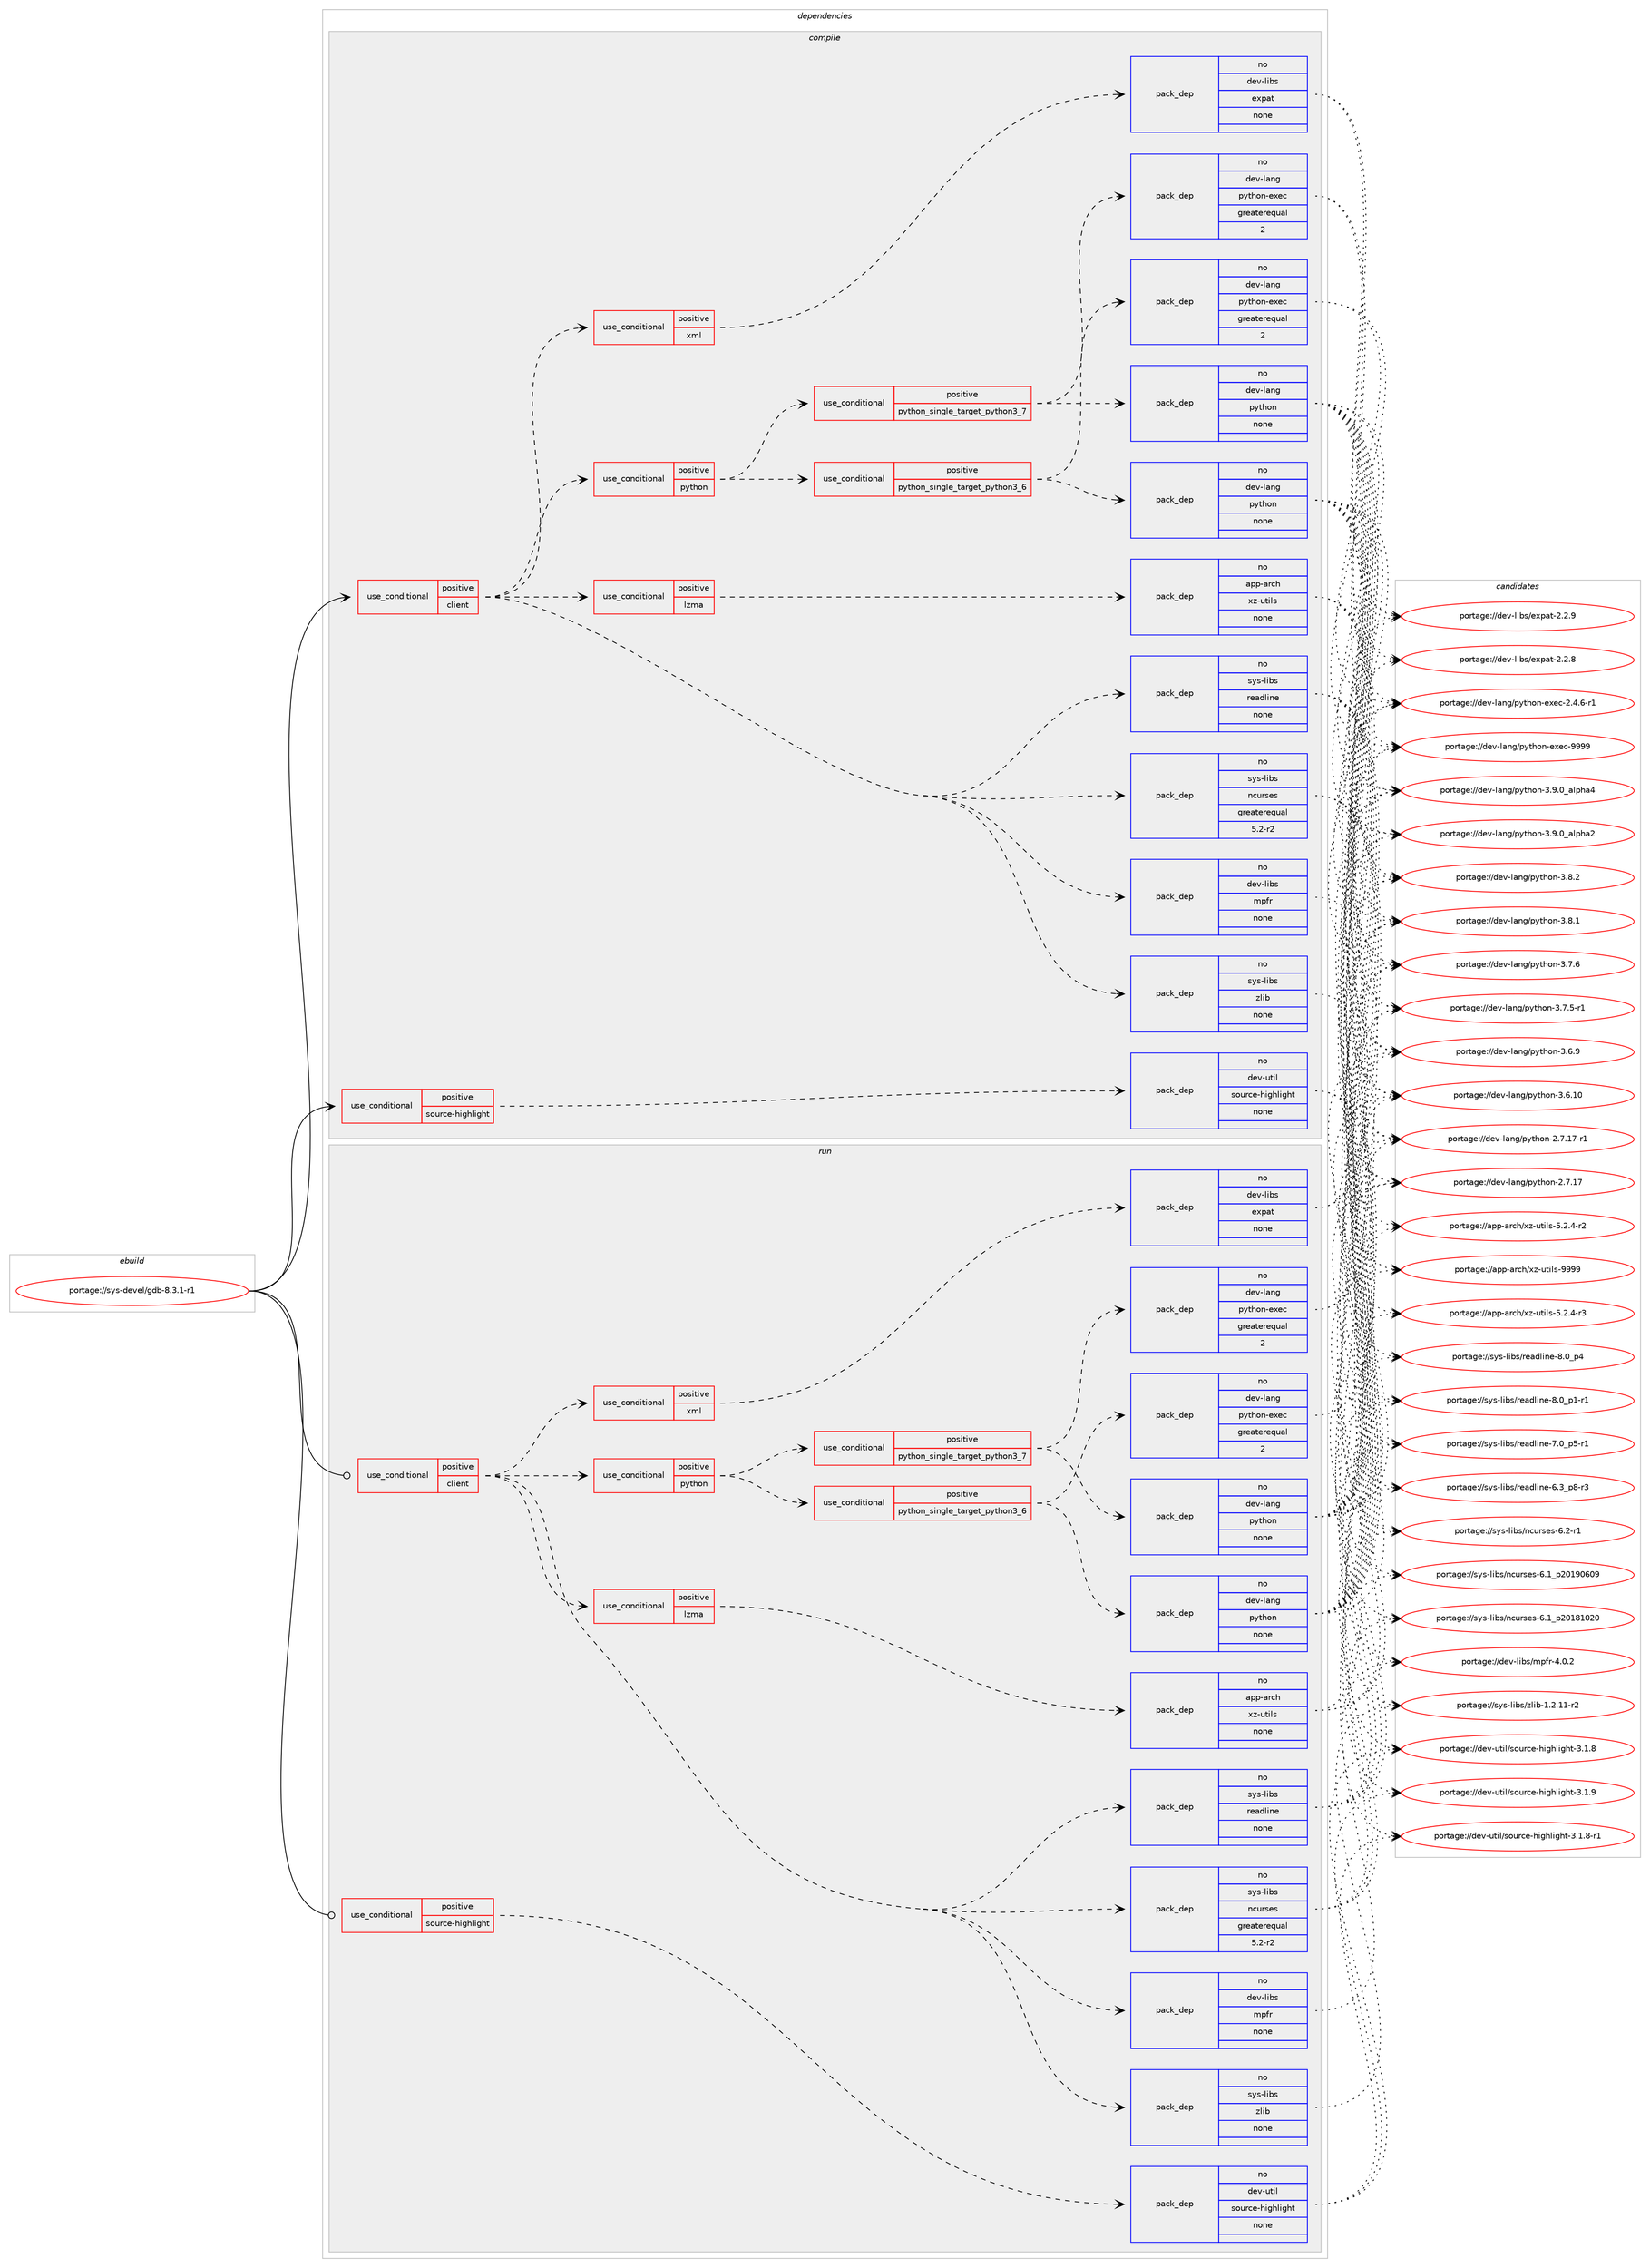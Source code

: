 digraph prolog {

# *************
# Graph options
# *************

newrank=true;
concentrate=true;
compound=true;
graph [rankdir=LR,fontname=Helvetica,fontsize=10,ranksep=1.5];#, ranksep=2.5, nodesep=0.2];
edge  [arrowhead=vee];
node  [fontname=Helvetica,fontsize=10];

# **********
# The ebuild
# **********

subgraph cluster_leftcol {
color=gray;
rank=same;
label=<<i>ebuild</i>>;
id [label="portage://sys-devel/gdb-8.3.1-r1", color=red, width=4, href="../sys-devel/gdb-8.3.1-r1.svg"];
}

# ****************
# The dependencies
# ****************

subgraph cluster_midcol {
color=gray;
label=<<i>dependencies</i>>;
subgraph cluster_compile {
fillcolor="#eeeeee";
style=filled;
label=<<i>compile</i>>;
subgraph cond6034 {
dependency31506 [label=<<TABLE BORDER="0" CELLBORDER="1" CELLSPACING="0" CELLPADDING="4"><TR><TD ROWSPAN="3" CELLPADDING="10">use_conditional</TD></TR><TR><TD>positive</TD></TR><TR><TD>client</TD></TR></TABLE>>, shape=none, color=red];
subgraph pack24671 {
dependency31507 [label=<<TABLE BORDER="0" CELLBORDER="1" CELLSPACING="0" CELLPADDING="4" WIDTH="220"><TR><TD ROWSPAN="6" CELLPADDING="30">pack_dep</TD></TR><TR><TD WIDTH="110">no</TD></TR><TR><TD>dev-libs</TD></TR><TR><TD>mpfr</TD></TR><TR><TD>none</TD></TR><TR><TD></TD></TR></TABLE>>, shape=none, color=blue];
}
dependency31506:e -> dependency31507:w [weight=20,style="dashed",arrowhead="vee"];
subgraph pack24672 {
dependency31508 [label=<<TABLE BORDER="0" CELLBORDER="1" CELLSPACING="0" CELLPADDING="4" WIDTH="220"><TR><TD ROWSPAN="6" CELLPADDING="30">pack_dep</TD></TR><TR><TD WIDTH="110">no</TD></TR><TR><TD>sys-libs</TD></TR><TR><TD>ncurses</TD></TR><TR><TD>greaterequal</TD></TR><TR><TD>5.2-r2</TD></TR></TABLE>>, shape=none, color=blue];
}
dependency31506:e -> dependency31508:w [weight=20,style="dashed",arrowhead="vee"];
subgraph pack24673 {
dependency31509 [label=<<TABLE BORDER="0" CELLBORDER="1" CELLSPACING="0" CELLPADDING="4" WIDTH="220"><TR><TD ROWSPAN="6" CELLPADDING="30">pack_dep</TD></TR><TR><TD WIDTH="110">no</TD></TR><TR><TD>sys-libs</TD></TR><TR><TD>readline</TD></TR><TR><TD>none</TD></TR><TR><TD></TD></TR></TABLE>>, shape=none, color=blue];
}
dependency31506:e -> dependency31509:w [weight=20,style="dashed",arrowhead="vee"];
subgraph cond6035 {
dependency31510 [label=<<TABLE BORDER="0" CELLBORDER="1" CELLSPACING="0" CELLPADDING="4"><TR><TD ROWSPAN="3" CELLPADDING="10">use_conditional</TD></TR><TR><TD>positive</TD></TR><TR><TD>lzma</TD></TR></TABLE>>, shape=none, color=red];
subgraph pack24674 {
dependency31511 [label=<<TABLE BORDER="0" CELLBORDER="1" CELLSPACING="0" CELLPADDING="4" WIDTH="220"><TR><TD ROWSPAN="6" CELLPADDING="30">pack_dep</TD></TR><TR><TD WIDTH="110">no</TD></TR><TR><TD>app-arch</TD></TR><TR><TD>xz-utils</TD></TR><TR><TD>none</TD></TR><TR><TD></TD></TR></TABLE>>, shape=none, color=blue];
}
dependency31510:e -> dependency31511:w [weight=20,style="dashed",arrowhead="vee"];
}
dependency31506:e -> dependency31510:w [weight=20,style="dashed",arrowhead="vee"];
subgraph cond6036 {
dependency31512 [label=<<TABLE BORDER="0" CELLBORDER="1" CELLSPACING="0" CELLPADDING="4"><TR><TD ROWSPAN="3" CELLPADDING="10">use_conditional</TD></TR><TR><TD>positive</TD></TR><TR><TD>python</TD></TR></TABLE>>, shape=none, color=red];
subgraph cond6037 {
dependency31513 [label=<<TABLE BORDER="0" CELLBORDER="1" CELLSPACING="0" CELLPADDING="4"><TR><TD ROWSPAN="3" CELLPADDING="10">use_conditional</TD></TR><TR><TD>positive</TD></TR><TR><TD>python_single_target_python3_6</TD></TR></TABLE>>, shape=none, color=red];
subgraph pack24675 {
dependency31514 [label=<<TABLE BORDER="0" CELLBORDER="1" CELLSPACING="0" CELLPADDING="4" WIDTH="220"><TR><TD ROWSPAN="6" CELLPADDING="30">pack_dep</TD></TR><TR><TD WIDTH="110">no</TD></TR><TR><TD>dev-lang</TD></TR><TR><TD>python</TD></TR><TR><TD>none</TD></TR><TR><TD></TD></TR></TABLE>>, shape=none, color=blue];
}
dependency31513:e -> dependency31514:w [weight=20,style="dashed",arrowhead="vee"];
subgraph pack24676 {
dependency31515 [label=<<TABLE BORDER="0" CELLBORDER="1" CELLSPACING="0" CELLPADDING="4" WIDTH="220"><TR><TD ROWSPAN="6" CELLPADDING="30">pack_dep</TD></TR><TR><TD WIDTH="110">no</TD></TR><TR><TD>dev-lang</TD></TR><TR><TD>python-exec</TD></TR><TR><TD>greaterequal</TD></TR><TR><TD>2</TD></TR></TABLE>>, shape=none, color=blue];
}
dependency31513:e -> dependency31515:w [weight=20,style="dashed",arrowhead="vee"];
}
dependency31512:e -> dependency31513:w [weight=20,style="dashed",arrowhead="vee"];
subgraph cond6038 {
dependency31516 [label=<<TABLE BORDER="0" CELLBORDER="1" CELLSPACING="0" CELLPADDING="4"><TR><TD ROWSPAN="3" CELLPADDING="10">use_conditional</TD></TR><TR><TD>positive</TD></TR><TR><TD>python_single_target_python3_7</TD></TR></TABLE>>, shape=none, color=red];
subgraph pack24677 {
dependency31517 [label=<<TABLE BORDER="0" CELLBORDER="1" CELLSPACING="0" CELLPADDING="4" WIDTH="220"><TR><TD ROWSPAN="6" CELLPADDING="30">pack_dep</TD></TR><TR><TD WIDTH="110">no</TD></TR><TR><TD>dev-lang</TD></TR><TR><TD>python</TD></TR><TR><TD>none</TD></TR><TR><TD></TD></TR></TABLE>>, shape=none, color=blue];
}
dependency31516:e -> dependency31517:w [weight=20,style="dashed",arrowhead="vee"];
subgraph pack24678 {
dependency31518 [label=<<TABLE BORDER="0" CELLBORDER="1" CELLSPACING="0" CELLPADDING="4" WIDTH="220"><TR><TD ROWSPAN="6" CELLPADDING="30">pack_dep</TD></TR><TR><TD WIDTH="110">no</TD></TR><TR><TD>dev-lang</TD></TR><TR><TD>python-exec</TD></TR><TR><TD>greaterequal</TD></TR><TR><TD>2</TD></TR></TABLE>>, shape=none, color=blue];
}
dependency31516:e -> dependency31518:w [weight=20,style="dashed",arrowhead="vee"];
}
dependency31512:e -> dependency31516:w [weight=20,style="dashed",arrowhead="vee"];
}
dependency31506:e -> dependency31512:w [weight=20,style="dashed",arrowhead="vee"];
subgraph cond6039 {
dependency31519 [label=<<TABLE BORDER="0" CELLBORDER="1" CELLSPACING="0" CELLPADDING="4"><TR><TD ROWSPAN="3" CELLPADDING="10">use_conditional</TD></TR><TR><TD>positive</TD></TR><TR><TD>xml</TD></TR></TABLE>>, shape=none, color=red];
subgraph pack24679 {
dependency31520 [label=<<TABLE BORDER="0" CELLBORDER="1" CELLSPACING="0" CELLPADDING="4" WIDTH="220"><TR><TD ROWSPAN="6" CELLPADDING="30">pack_dep</TD></TR><TR><TD WIDTH="110">no</TD></TR><TR><TD>dev-libs</TD></TR><TR><TD>expat</TD></TR><TR><TD>none</TD></TR><TR><TD></TD></TR></TABLE>>, shape=none, color=blue];
}
dependency31519:e -> dependency31520:w [weight=20,style="dashed",arrowhead="vee"];
}
dependency31506:e -> dependency31519:w [weight=20,style="dashed",arrowhead="vee"];
subgraph pack24680 {
dependency31521 [label=<<TABLE BORDER="0" CELLBORDER="1" CELLSPACING="0" CELLPADDING="4" WIDTH="220"><TR><TD ROWSPAN="6" CELLPADDING="30">pack_dep</TD></TR><TR><TD WIDTH="110">no</TD></TR><TR><TD>sys-libs</TD></TR><TR><TD>zlib</TD></TR><TR><TD>none</TD></TR><TR><TD></TD></TR></TABLE>>, shape=none, color=blue];
}
dependency31506:e -> dependency31521:w [weight=20,style="dashed",arrowhead="vee"];
}
id:e -> dependency31506:w [weight=20,style="solid",arrowhead="vee"];
subgraph cond6040 {
dependency31522 [label=<<TABLE BORDER="0" CELLBORDER="1" CELLSPACING="0" CELLPADDING="4"><TR><TD ROWSPAN="3" CELLPADDING="10">use_conditional</TD></TR><TR><TD>positive</TD></TR><TR><TD>source-highlight</TD></TR></TABLE>>, shape=none, color=red];
subgraph pack24681 {
dependency31523 [label=<<TABLE BORDER="0" CELLBORDER="1" CELLSPACING="0" CELLPADDING="4" WIDTH="220"><TR><TD ROWSPAN="6" CELLPADDING="30">pack_dep</TD></TR><TR><TD WIDTH="110">no</TD></TR><TR><TD>dev-util</TD></TR><TR><TD>source-highlight</TD></TR><TR><TD>none</TD></TR><TR><TD></TD></TR></TABLE>>, shape=none, color=blue];
}
dependency31522:e -> dependency31523:w [weight=20,style="dashed",arrowhead="vee"];
}
id:e -> dependency31522:w [weight=20,style="solid",arrowhead="vee"];
}
subgraph cluster_compileandrun {
fillcolor="#eeeeee";
style=filled;
label=<<i>compile and run</i>>;
}
subgraph cluster_run {
fillcolor="#eeeeee";
style=filled;
label=<<i>run</i>>;
subgraph cond6041 {
dependency31524 [label=<<TABLE BORDER="0" CELLBORDER="1" CELLSPACING="0" CELLPADDING="4"><TR><TD ROWSPAN="3" CELLPADDING="10">use_conditional</TD></TR><TR><TD>positive</TD></TR><TR><TD>client</TD></TR></TABLE>>, shape=none, color=red];
subgraph pack24682 {
dependency31525 [label=<<TABLE BORDER="0" CELLBORDER="1" CELLSPACING="0" CELLPADDING="4" WIDTH="220"><TR><TD ROWSPAN="6" CELLPADDING="30">pack_dep</TD></TR><TR><TD WIDTH="110">no</TD></TR><TR><TD>dev-libs</TD></TR><TR><TD>mpfr</TD></TR><TR><TD>none</TD></TR><TR><TD></TD></TR></TABLE>>, shape=none, color=blue];
}
dependency31524:e -> dependency31525:w [weight=20,style="dashed",arrowhead="vee"];
subgraph pack24683 {
dependency31526 [label=<<TABLE BORDER="0" CELLBORDER="1" CELLSPACING="0" CELLPADDING="4" WIDTH="220"><TR><TD ROWSPAN="6" CELLPADDING="30">pack_dep</TD></TR><TR><TD WIDTH="110">no</TD></TR><TR><TD>sys-libs</TD></TR><TR><TD>ncurses</TD></TR><TR><TD>greaterequal</TD></TR><TR><TD>5.2-r2</TD></TR></TABLE>>, shape=none, color=blue];
}
dependency31524:e -> dependency31526:w [weight=20,style="dashed",arrowhead="vee"];
subgraph pack24684 {
dependency31527 [label=<<TABLE BORDER="0" CELLBORDER="1" CELLSPACING="0" CELLPADDING="4" WIDTH="220"><TR><TD ROWSPAN="6" CELLPADDING="30">pack_dep</TD></TR><TR><TD WIDTH="110">no</TD></TR><TR><TD>sys-libs</TD></TR><TR><TD>readline</TD></TR><TR><TD>none</TD></TR><TR><TD></TD></TR></TABLE>>, shape=none, color=blue];
}
dependency31524:e -> dependency31527:w [weight=20,style="dashed",arrowhead="vee"];
subgraph cond6042 {
dependency31528 [label=<<TABLE BORDER="0" CELLBORDER="1" CELLSPACING="0" CELLPADDING="4"><TR><TD ROWSPAN="3" CELLPADDING="10">use_conditional</TD></TR><TR><TD>positive</TD></TR><TR><TD>lzma</TD></TR></TABLE>>, shape=none, color=red];
subgraph pack24685 {
dependency31529 [label=<<TABLE BORDER="0" CELLBORDER="1" CELLSPACING="0" CELLPADDING="4" WIDTH="220"><TR><TD ROWSPAN="6" CELLPADDING="30">pack_dep</TD></TR><TR><TD WIDTH="110">no</TD></TR><TR><TD>app-arch</TD></TR><TR><TD>xz-utils</TD></TR><TR><TD>none</TD></TR><TR><TD></TD></TR></TABLE>>, shape=none, color=blue];
}
dependency31528:e -> dependency31529:w [weight=20,style="dashed",arrowhead="vee"];
}
dependency31524:e -> dependency31528:w [weight=20,style="dashed",arrowhead="vee"];
subgraph cond6043 {
dependency31530 [label=<<TABLE BORDER="0" CELLBORDER="1" CELLSPACING="0" CELLPADDING="4"><TR><TD ROWSPAN="3" CELLPADDING="10">use_conditional</TD></TR><TR><TD>positive</TD></TR><TR><TD>python</TD></TR></TABLE>>, shape=none, color=red];
subgraph cond6044 {
dependency31531 [label=<<TABLE BORDER="0" CELLBORDER="1" CELLSPACING="0" CELLPADDING="4"><TR><TD ROWSPAN="3" CELLPADDING="10">use_conditional</TD></TR><TR><TD>positive</TD></TR><TR><TD>python_single_target_python3_6</TD></TR></TABLE>>, shape=none, color=red];
subgraph pack24686 {
dependency31532 [label=<<TABLE BORDER="0" CELLBORDER="1" CELLSPACING="0" CELLPADDING="4" WIDTH="220"><TR><TD ROWSPAN="6" CELLPADDING="30">pack_dep</TD></TR><TR><TD WIDTH="110">no</TD></TR><TR><TD>dev-lang</TD></TR><TR><TD>python</TD></TR><TR><TD>none</TD></TR><TR><TD></TD></TR></TABLE>>, shape=none, color=blue];
}
dependency31531:e -> dependency31532:w [weight=20,style="dashed",arrowhead="vee"];
subgraph pack24687 {
dependency31533 [label=<<TABLE BORDER="0" CELLBORDER="1" CELLSPACING="0" CELLPADDING="4" WIDTH="220"><TR><TD ROWSPAN="6" CELLPADDING="30">pack_dep</TD></TR><TR><TD WIDTH="110">no</TD></TR><TR><TD>dev-lang</TD></TR><TR><TD>python-exec</TD></TR><TR><TD>greaterequal</TD></TR><TR><TD>2</TD></TR></TABLE>>, shape=none, color=blue];
}
dependency31531:e -> dependency31533:w [weight=20,style="dashed",arrowhead="vee"];
}
dependency31530:e -> dependency31531:w [weight=20,style="dashed",arrowhead="vee"];
subgraph cond6045 {
dependency31534 [label=<<TABLE BORDER="0" CELLBORDER="1" CELLSPACING="0" CELLPADDING="4"><TR><TD ROWSPAN="3" CELLPADDING="10">use_conditional</TD></TR><TR><TD>positive</TD></TR><TR><TD>python_single_target_python3_7</TD></TR></TABLE>>, shape=none, color=red];
subgraph pack24688 {
dependency31535 [label=<<TABLE BORDER="0" CELLBORDER="1" CELLSPACING="0" CELLPADDING="4" WIDTH="220"><TR><TD ROWSPAN="6" CELLPADDING="30">pack_dep</TD></TR><TR><TD WIDTH="110">no</TD></TR><TR><TD>dev-lang</TD></TR><TR><TD>python</TD></TR><TR><TD>none</TD></TR><TR><TD></TD></TR></TABLE>>, shape=none, color=blue];
}
dependency31534:e -> dependency31535:w [weight=20,style="dashed",arrowhead="vee"];
subgraph pack24689 {
dependency31536 [label=<<TABLE BORDER="0" CELLBORDER="1" CELLSPACING="0" CELLPADDING="4" WIDTH="220"><TR><TD ROWSPAN="6" CELLPADDING="30">pack_dep</TD></TR><TR><TD WIDTH="110">no</TD></TR><TR><TD>dev-lang</TD></TR><TR><TD>python-exec</TD></TR><TR><TD>greaterequal</TD></TR><TR><TD>2</TD></TR></TABLE>>, shape=none, color=blue];
}
dependency31534:e -> dependency31536:w [weight=20,style="dashed",arrowhead="vee"];
}
dependency31530:e -> dependency31534:w [weight=20,style="dashed",arrowhead="vee"];
}
dependency31524:e -> dependency31530:w [weight=20,style="dashed",arrowhead="vee"];
subgraph cond6046 {
dependency31537 [label=<<TABLE BORDER="0" CELLBORDER="1" CELLSPACING="0" CELLPADDING="4"><TR><TD ROWSPAN="3" CELLPADDING="10">use_conditional</TD></TR><TR><TD>positive</TD></TR><TR><TD>xml</TD></TR></TABLE>>, shape=none, color=red];
subgraph pack24690 {
dependency31538 [label=<<TABLE BORDER="0" CELLBORDER="1" CELLSPACING="0" CELLPADDING="4" WIDTH="220"><TR><TD ROWSPAN="6" CELLPADDING="30">pack_dep</TD></TR><TR><TD WIDTH="110">no</TD></TR><TR><TD>dev-libs</TD></TR><TR><TD>expat</TD></TR><TR><TD>none</TD></TR><TR><TD></TD></TR></TABLE>>, shape=none, color=blue];
}
dependency31537:e -> dependency31538:w [weight=20,style="dashed",arrowhead="vee"];
}
dependency31524:e -> dependency31537:w [weight=20,style="dashed",arrowhead="vee"];
subgraph pack24691 {
dependency31539 [label=<<TABLE BORDER="0" CELLBORDER="1" CELLSPACING="0" CELLPADDING="4" WIDTH="220"><TR><TD ROWSPAN="6" CELLPADDING="30">pack_dep</TD></TR><TR><TD WIDTH="110">no</TD></TR><TR><TD>sys-libs</TD></TR><TR><TD>zlib</TD></TR><TR><TD>none</TD></TR><TR><TD></TD></TR></TABLE>>, shape=none, color=blue];
}
dependency31524:e -> dependency31539:w [weight=20,style="dashed",arrowhead="vee"];
}
id:e -> dependency31524:w [weight=20,style="solid",arrowhead="odot"];
subgraph cond6047 {
dependency31540 [label=<<TABLE BORDER="0" CELLBORDER="1" CELLSPACING="0" CELLPADDING="4"><TR><TD ROWSPAN="3" CELLPADDING="10">use_conditional</TD></TR><TR><TD>positive</TD></TR><TR><TD>source-highlight</TD></TR></TABLE>>, shape=none, color=red];
subgraph pack24692 {
dependency31541 [label=<<TABLE BORDER="0" CELLBORDER="1" CELLSPACING="0" CELLPADDING="4" WIDTH="220"><TR><TD ROWSPAN="6" CELLPADDING="30">pack_dep</TD></TR><TR><TD WIDTH="110">no</TD></TR><TR><TD>dev-util</TD></TR><TR><TD>source-highlight</TD></TR><TR><TD>none</TD></TR><TR><TD></TD></TR></TABLE>>, shape=none, color=blue];
}
dependency31540:e -> dependency31541:w [weight=20,style="dashed",arrowhead="vee"];
}
id:e -> dependency31540:w [weight=20,style="solid",arrowhead="odot"];
}
}

# **************
# The candidates
# **************

subgraph cluster_choices {
rank=same;
color=gray;
label=<<i>candidates</i>>;

subgraph choice24671 {
color=black;
nodesep=1;
choice100101118451081059811547109112102114455246484650 [label="portage://dev-libs/mpfr-4.0.2", color=red, width=4,href="../dev-libs/mpfr-4.0.2.svg"];
dependency31507:e -> choice100101118451081059811547109112102114455246484650:w [style=dotted,weight="100"];
}
subgraph choice24672 {
color=black;
nodesep=1;
choice11512111545108105981154711099117114115101115455446504511449 [label="portage://sys-libs/ncurses-6.2-r1", color=red, width=4,href="../sys-libs/ncurses-6.2-r1.svg"];
choice1151211154510810598115471109911711411510111545544649951125048495748544857 [label="portage://sys-libs/ncurses-6.1_p20190609", color=red, width=4,href="../sys-libs/ncurses-6.1_p20190609.svg"];
choice1151211154510810598115471109911711411510111545544649951125048495649485048 [label="portage://sys-libs/ncurses-6.1_p20181020", color=red, width=4,href="../sys-libs/ncurses-6.1_p20181020.svg"];
dependency31508:e -> choice11512111545108105981154711099117114115101115455446504511449:w [style=dotted,weight="100"];
dependency31508:e -> choice1151211154510810598115471109911711411510111545544649951125048495748544857:w [style=dotted,weight="100"];
dependency31508:e -> choice1151211154510810598115471109911711411510111545544649951125048495649485048:w [style=dotted,weight="100"];
}
subgraph choice24673 {
color=black;
nodesep=1;
choice11512111545108105981154711410197100108105110101455646489511252 [label="portage://sys-libs/readline-8.0_p4", color=red, width=4,href="../sys-libs/readline-8.0_p4.svg"];
choice115121115451081059811547114101971001081051101014556464895112494511449 [label="portage://sys-libs/readline-8.0_p1-r1", color=red, width=4,href="../sys-libs/readline-8.0_p1-r1.svg"];
choice115121115451081059811547114101971001081051101014555464895112534511449 [label="portage://sys-libs/readline-7.0_p5-r1", color=red, width=4,href="../sys-libs/readline-7.0_p5-r1.svg"];
choice115121115451081059811547114101971001081051101014554465195112564511451 [label="portage://sys-libs/readline-6.3_p8-r3", color=red, width=4,href="../sys-libs/readline-6.3_p8-r3.svg"];
dependency31509:e -> choice11512111545108105981154711410197100108105110101455646489511252:w [style=dotted,weight="100"];
dependency31509:e -> choice115121115451081059811547114101971001081051101014556464895112494511449:w [style=dotted,weight="100"];
dependency31509:e -> choice115121115451081059811547114101971001081051101014555464895112534511449:w [style=dotted,weight="100"];
dependency31509:e -> choice115121115451081059811547114101971001081051101014554465195112564511451:w [style=dotted,weight="100"];
}
subgraph choice24674 {
color=black;
nodesep=1;
choice9711211245971149910447120122451171161051081154557575757 [label="portage://app-arch/xz-utils-9999", color=red, width=4,href="../app-arch/xz-utils-9999.svg"];
choice9711211245971149910447120122451171161051081154553465046524511451 [label="portage://app-arch/xz-utils-5.2.4-r3", color=red, width=4,href="../app-arch/xz-utils-5.2.4-r3.svg"];
choice9711211245971149910447120122451171161051081154553465046524511450 [label="portage://app-arch/xz-utils-5.2.4-r2", color=red, width=4,href="../app-arch/xz-utils-5.2.4-r2.svg"];
dependency31511:e -> choice9711211245971149910447120122451171161051081154557575757:w [style=dotted,weight="100"];
dependency31511:e -> choice9711211245971149910447120122451171161051081154553465046524511451:w [style=dotted,weight="100"];
dependency31511:e -> choice9711211245971149910447120122451171161051081154553465046524511450:w [style=dotted,weight="100"];
}
subgraph choice24675 {
color=black;
nodesep=1;
choice10010111845108971101034711212111610411111045514657464895971081121049752 [label="portage://dev-lang/python-3.9.0_alpha4", color=red, width=4,href="../dev-lang/python-3.9.0_alpha4.svg"];
choice10010111845108971101034711212111610411111045514657464895971081121049750 [label="portage://dev-lang/python-3.9.0_alpha2", color=red, width=4,href="../dev-lang/python-3.9.0_alpha2.svg"];
choice100101118451089711010347112121116104111110455146564650 [label="portage://dev-lang/python-3.8.2", color=red, width=4,href="../dev-lang/python-3.8.2.svg"];
choice100101118451089711010347112121116104111110455146564649 [label="portage://dev-lang/python-3.8.1", color=red, width=4,href="../dev-lang/python-3.8.1.svg"];
choice100101118451089711010347112121116104111110455146554654 [label="portage://dev-lang/python-3.7.6", color=red, width=4,href="../dev-lang/python-3.7.6.svg"];
choice1001011184510897110103471121211161041111104551465546534511449 [label="portage://dev-lang/python-3.7.5-r1", color=red, width=4,href="../dev-lang/python-3.7.5-r1.svg"];
choice100101118451089711010347112121116104111110455146544657 [label="portage://dev-lang/python-3.6.9", color=red, width=4,href="../dev-lang/python-3.6.9.svg"];
choice10010111845108971101034711212111610411111045514654464948 [label="portage://dev-lang/python-3.6.10", color=red, width=4,href="../dev-lang/python-3.6.10.svg"];
choice100101118451089711010347112121116104111110455046554649554511449 [label="portage://dev-lang/python-2.7.17-r1", color=red, width=4,href="../dev-lang/python-2.7.17-r1.svg"];
choice10010111845108971101034711212111610411111045504655464955 [label="portage://dev-lang/python-2.7.17", color=red, width=4,href="../dev-lang/python-2.7.17.svg"];
dependency31514:e -> choice10010111845108971101034711212111610411111045514657464895971081121049752:w [style=dotted,weight="100"];
dependency31514:e -> choice10010111845108971101034711212111610411111045514657464895971081121049750:w [style=dotted,weight="100"];
dependency31514:e -> choice100101118451089711010347112121116104111110455146564650:w [style=dotted,weight="100"];
dependency31514:e -> choice100101118451089711010347112121116104111110455146564649:w [style=dotted,weight="100"];
dependency31514:e -> choice100101118451089711010347112121116104111110455146554654:w [style=dotted,weight="100"];
dependency31514:e -> choice1001011184510897110103471121211161041111104551465546534511449:w [style=dotted,weight="100"];
dependency31514:e -> choice100101118451089711010347112121116104111110455146544657:w [style=dotted,weight="100"];
dependency31514:e -> choice10010111845108971101034711212111610411111045514654464948:w [style=dotted,weight="100"];
dependency31514:e -> choice100101118451089711010347112121116104111110455046554649554511449:w [style=dotted,weight="100"];
dependency31514:e -> choice10010111845108971101034711212111610411111045504655464955:w [style=dotted,weight="100"];
}
subgraph choice24676 {
color=black;
nodesep=1;
choice10010111845108971101034711212111610411111045101120101994557575757 [label="portage://dev-lang/python-exec-9999", color=red, width=4,href="../dev-lang/python-exec-9999.svg"];
choice10010111845108971101034711212111610411111045101120101994550465246544511449 [label="portage://dev-lang/python-exec-2.4.6-r1", color=red, width=4,href="../dev-lang/python-exec-2.4.6-r1.svg"];
dependency31515:e -> choice10010111845108971101034711212111610411111045101120101994557575757:w [style=dotted,weight="100"];
dependency31515:e -> choice10010111845108971101034711212111610411111045101120101994550465246544511449:w [style=dotted,weight="100"];
}
subgraph choice24677 {
color=black;
nodesep=1;
choice10010111845108971101034711212111610411111045514657464895971081121049752 [label="portage://dev-lang/python-3.9.0_alpha4", color=red, width=4,href="../dev-lang/python-3.9.0_alpha4.svg"];
choice10010111845108971101034711212111610411111045514657464895971081121049750 [label="portage://dev-lang/python-3.9.0_alpha2", color=red, width=4,href="../dev-lang/python-3.9.0_alpha2.svg"];
choice100101118451089711010347112121116104111110455146564650 [label="portage://dev-lang/python-3.8.2", color=red, width=4,href="../dev-lang/python-3.8.2.svg"];
choice100101118451089711010347112121116104111110455146564649 [label="portage://dev-lang/python-3.8.1", color=red, width=4,href="../dev-lang/python-3.8.1.svg"];
choice100101118451089711010347112121116104111110455146554654 [label="portage://dev-lang/python-3.7.6", color=red, width=4,href="../dev-lang/python-3.7.6.svg"];
choice1001011184510897110103471121211161041111104551465546534511449 [label="portage://dev-lang/python-3.7.5-r1", color=red, width=4,href="../dev-lang/python-3.7.5-r1.svg"];
choice100101118451089711010347112121116104111110455146544657 [label="portage://dev-lang/python-3.6.9", color=red, width=4,href="../dev-lang/python-3.6.9.svg"];
choice10010111845108971101034711212111610411111045514654464948 [label="portage://dev-lang/python-3.6.10", color=red, width=4,href="../dev-lang/python-3.6.10.svg"];
choice100101118451089711010347112121116104111110455046554649554511449 [label="portage://dev-lang/python-2.7.17-r1", color=red, width=4,href="../dev-lang/python-2.7.17-r1.svg"];
choice10010111845108971101034711212111610411111045504655464955 [label="portage://dev-lang/python-2.7.17", color=red, width=4,href="../dev-lang/python-2.7.17.svg"];
dependency31517:e -> choice10010111845108971101034711212111610411111045514657464895971081121049752:w [style=dotted,weight="100"];
dependency31517:e -> choice10010111845108971101034711212111610411111045514657464895971081121049750:w [style=dotted,weight="100"];
dependency31517:e -> choice100101118451089711010347112121116104111110455146564650:w [style=dotted,weight="100"];
dependency31517:e -> choice100101118451089711010347112121116104111110455146564649:w [style=dotted,weight="100"];
dependency31517:e -> choice100101118451089711010347112121116104111110455146554654:w [style=dotted,weight="100"];
dependency31517:e -> choice1001011184510897110103471121211161041111104551465546534511449:w [style=dotted,weight="100"];
dependency31517:e -> choice100101118451089711010347112121116104111110455146544657:w [style=dotted,weight="100"];
dependency31517:e -> choice10010111845108971101034711212111610411111045514654464948:w [style=dotted,weight="100"];
dependency31517:e -> choice100101118451089711010347112121116104111110455046554649554511449:w [style=dotted,weight="100"];
dependency31517:e -> choice10010111845108971101034711212111610411111045504655464955:w [style=dotted,weight="100"];
}
subgraph choice24678 {
color=black;
nodesep=1;
choice10010111845108971101034711212111610411111045101120101994557575757 [label="portage://dev-lang/python-exec-9999", color=red, width=4,href="../dev-lang/python-exec-9999.svg"];
choice10010111845108971101034711212111610411111045101120101994550465246544511449 [label="portage://dev-lang/python-exec-2.4.6-r1", color=red, width=4,href="../dev-lang/python-exec-2.4.6-r1.svg"];
dependency31518:e -> choice10010111845108971101034711212111610411111045101120101994557575757:w [style=dotted,weight="100"];
dependency31518:e -> choice10010111845108971101034711212111610411111045101120101994550465246544511449:w [style=dotted,weight="100"];
}
subgraph choice24679 {
color=black;
nodesep=1;
choice10010111845108105981154710112011297116455046504657 [label="portage://dev-libs/expat-2.2.9", color=red, width=4,href="../dev-libs/expat-2.2.9.svg"];
choice10010111845108105981154710112011297116455046504656 [label="portage://dev-libs/expat-2.2.8", color=red, width=4,href="../dev-libs/expat-2.2.8.svg"];
dependency31520:e -> choice10010111845108105981154710112011297116455046504657:w [style=dotted,weight="100"];
dependency31520:e -> choice10010111845108105981154710112011297116455046504656:w [style=dotted,weight="100"];
}
subgraph choice24680 {
color=black;
nodesep=1;
choice11512111545108105981154712210810598454946504649494511450 [label="portage://sys-libs/zlib-1.2.11-r2", color=red, width=4,href="../sys-libs/zlib-1.2.11-r2.svg"];
dependency31521:e -> choice11512111545108105981154712210810598454946504649494511450:w [style=dotted,weight="100"];
}
subgraph choice24681 {
color=black;
nodesep=1;
choice10010111845117116105108471151111171149910145104105103104108105103104116455146494657 [label="portage://dev-util/source-highlight-3.1.9", color=red, width=4,href="../dev-util/source-highlight-3.1.9.svg"];
choice100101118451171161051084711511111711499101451041051031041081051031041164551464946564511449 [label="portage://dev-util/source-highlight-3.1.8-r1", color=red, width=4,href="../dev-util/source-highlight-3.1.8-r1.svg"];
choice10010111845117116105108471151111171149910145104105103104108105103104116455146494656 [label="portage://dev-util/source-highlight-3.1.8", color=red, width=4,href="../dev-util/source-highlight-3.1.8.svg"];
dependency31523:e -> choice10010111845117116105108471151111171149910145104105103104108105103104116455146494657:w [style=dotted,weight="100"];
dependency31523:e -> choice100101118451171161051084711511111711499101451041051031041081051031041164551464946564511449:w [style=dotted,weight="100"];
dependency31523:e -> choice10010111845117116105108471151111171149910145104105103104108105103104116455146494656:w [style=dotted,weight="100"];
}
subgraph choice24682 {
color=black;
nodesep=1;
choice100101118451081059811547109112102114455246484650 [label="portage://dev-libs/mpfr-4.0.2", color=red, width=4,href="../dev-libs/mpfr-4.0.2.svg"];
dependency31525:e -> choice100101118451081059811547109112102114455246484650:w [style=dotted,weight="100"];
}
subgraph choice24683 {
color=black;
nodesep=1;
choice11512111545108105981154711099117114115101115455446504511449 [label="portage://sys-libs/ncurses-6.2-r1", color=red, width=4,href="../sys-libs/ncurses-6.2-r1.svg"];
choice1151211154510810598115471109911711411510111545544649951125048495748544857 [label="portage://sys-libs/ncurses-6.1_p20190609", color=red, width=4,href="../sys-libs/ncurses-6.1_p20190609.svg"];
choice1151211154510810598115471109911711411510111545544649951125048495649485048 [label="portage://sys-libs/ncurses-6.1_p20181020", color=red, width=4,href="../sys-libs/ncurses-6.1_p20181020.svg"];
dependency31526:e -> choice11512111545108105981154711099117114115101115455446504511449:w [style=dotted,weight="100"];
dependency31526:e -> choice1151211154510810598115471109911711411510111545544649951125048495748544857:w [style=dotted,weight="100"];
dependency31526:e -> choice1151211154510810598115471109911711411510111545544649951125048495649485048:w [style=dotted,weight="100"];
}
subgraph choice24684 {
color=black;
nodesep=1;
choice11512111545108105981154711410197100108105110101455646489511252 [label="portage://sys-libs/readline-8.0_p4", color=red, width=4,href="../sys-libs/readline-8.0_p4.svg"];
choice115121115451081059811547114101971001081051101014556464895112494511449 [label="portage://sys-libs/readline-8.0_p1-r1", color=red, width=4,href="../sys-libs/readline-8.0_p1-r1.svg"];
choice115121115451081059811547114101971001081051101014555464895112534511449 [label="portage://sys-libs/readline-7.0_p5-r1", color=red, width=4,href="../sys-libs/readline-7.0_p5-r1.svg"];
choice115121115451081059811547114101971001081051101014554465195112564511451 [label="portage://sys-libs/readline-6.3_p8-r3", color=red, width=4,href="../sys-libs/readline-6.3_p8-r3.svg"];
dependency31527:e -> choice11512111545108105981154711410197100108105110101455646489511252:w [style=dotted,weight="100"];
dependency31527:e -> choice115121115451081059811547114101971001081051101014556464895112494511449:w [style=dotted,weight="100"];
dependency31527:e -> choice115121115451081059811547114101971001081051101014555464895112534511449:w [style=dotted,weight="100"];
dependency31527:e -> choice115121115451081059811547114101971001081051101014554465195112564511451:w [style=dotted,weight="100"];
}
subgraph choice24685 {
color=black;
nodesep=1;
choice9711211245971149910447120122451171161051081154557575757 [label="portage://app-arch/xz-utils-9999", color=red, width=4,href="../app-arch/xz-utils-9999.svg"];
choice9711211245971149910447120122451171161051081154553465046524511451 [label="portage://app-arch/xz-utils-5.2.4-r3", color=red, width=4,href="../app-arch/xz-utils-5.2.4-r3.svg"];
choice9711211245971149910447120122451171161051081154553465046524511450 [label="portage://app-arch/xz-utils-5.2.4-r2", color=red, width=4,href="../app-arch/xz-utils-5.2.4-r2.svg"];
dependency31529:e -> choice9711211245971149910447120122451171161051081154557575757:w [style=dotted,weight="100"];
dependency31529:e -> choice9711211245971149910447120122451171161051081154553465046524511451:w [style=dotted,weight="100"];
dependency31529:e -> choice9711211245971149910447120122451171161051081154553465046524511450:w [style=dotted,weight="100"];
}
subgraph choice24686 {
color=black;
nodesep=1;
choice10010111845108971101034711212111610411111045514657464895971081121049752 [label="portage://dev-lang/python-3.9.0_alpha4", color=red, width=4,href="../dev-lang/python-3.9.0_alpha4.svg"];
choice10010111845108971101034711212111610411111045514657464895971081121049750 [label="portage://dev-lang/python-3.9.0_alpha2", color=red, width=4,href="../dev-lang/python-3.9.0_alpha2.svg"];
choice100101118451089711010347112121116104111110455146564650 [label="portage://dev-lang/python-3.8.2", color=red, width=4,href="../dev-lang/python-3.8.2.svg"];
choice100101118451089711010347112121116104111110455146564649 [label="portage://dev-lang/python-3.8.1", color=red, width=4,href="../dev-lang/python-3.8.1.svg"];
choice100101118451089711010347112121116104111110455146554654 [label="portage://dev-lang/python-3.7.6", color=red, width=4,href="../dev-lang/python-3.7.6.svg"];
choice1001011184510897110103471121211161041111104551465546534511449 [label="portage://dev-lang/python-3.7.5-r1", color=red, width=4,href="../dev-lang/python-3.7.5-r1.svg"];
choice100101118451089711010347112121116104111110455146544657 [label="portage://dev-lang/python-3.6.9", color=red, width=4,href="../dev-lang/python-3.6.9.svg"];
choice10010111845108971101034711212111610411111045514654464948 [label="portage://dev-lang/python-3.6.10", color=red, width=4,href="../dev-lang/python-3.6.10.svg"];
choice100101118451089711010347112121116104111110455046554649554511449 [label="portage://dev-lang/python-2.7.17-r1", color=red, width=4,href="../dev-lang/python-2.7.17-r1.svg"];
choice10010111845108971101034711212111610411111045504655464955 [label="portage://dev-lang/python-2.7.17", color=red, width=4,href="../dev-lang/python-2.7.17.svg"];
dependency31532:e -> choice10010111845108971101034711212111610411111045514657464895971081121049752:w [style=dotted,weight="100"];
dependency31532:e -> choice10010111845108971101034711212111610411111045514657464895971081121049750:w [style=dotted,weight="100"];
dependency31532:e -> choice100101118451089711010347112121116104111110455146564650:w [style=dotted,weight="100"];
dependency31532:e -> choice100101118451089711010347112121116104111110455146564649:w [style=dotted,weight="100"];
dependency31532:e -> choice100101118451089711010347112121116104111110455146554654:w [style=dotted,weight="100"];
dependency31532:e -> choice1001011184510897110103471121211161041111104551465546534511449:w [style=dotted,weight="100"];
dependency31532:e -> choice100101118451089711010347112121116104111110455146544657:w [style=dotted,weight="100"];
dependency31532:e -> choice10010111845108971101034711212111610411111045514654464948:w [style=dotted,weight="100"];
dependency31532:e -> choice100101118451089711010347112121116104111110455046554649554511449:w [style=dotted,weight="100"];
dependency31532:e -> choice10010111845108971101034711212111610411111045504655464955:w [style=dotted,weight="100"];
}
subgraph choice24687 {
color=black;
nodesep=1;
choice10010111845108971101034711212111610411111045101120101994557575757 [label="portage://dev-lang/python-exec-9999", color=red, width=4,href="../dev-lang/python-exec-9999.svg"];
choice10010111845108971101034711212111610411111045101120101994550465246544511449 [label="portage://dev-lang/python-exec-2.4.6-r1", color=red, width=4,href="../dev-lang/python-exec-2.4.6-r1.svg"];
dependency31533:e -> choice10010111845108971101034711212111610411111045101120101994557575757:w [style=dotted,weight="100"];
dependency31533:e -> choice10010111845108971101034711212111610411111045101120101994550465246544511449:w [style=dotted,weight="100"];
}
subgraph choice24688 {
color=black;
nodesep=1;
choice10010111845108971101034711212111610411111045514657464895971081121049752 [label="portage://dev-lang/python-3.9.0_alpha4", color=red, width=4,href="../dev-lang/python-3.9.0_alpha4.svg"];
choice10010111845108971101034711212111610411111045514657464895971081121049750 [label="portage://dev-lang/python-3.9.0_alpha2", color=red, width=4,href="../dev-lang/python-3.9.0_alpha2.svg"];
choice100101118451089711010347112121116104111110455146564650 [label="portage://dev-lang/python-3.8.2", color=red, width=4,href="../dev-lang/python-3.8.2.svg"];
choice100101118451089711010347112121116104111110455146564649 [label="portage://dev-lang/python-3.8.1", color=red, width=4,href="../dev-lang/python-3.8.1.svg"];
choice100101118451089711010347112121116104111110455146554654 [label="portage://dev-lang/python-3.7.6", color=red, width=4,href="../dev-lang/python-3.7.6.svg"];
choice1001011184510897110103471121211161041111104551465546534511449 [label="portage://dev-lang/python-3.7.5-r1", color=red, width=4,href="../dev-lang/python-3.7.5-r1.svg"];
choice100101118451089711010347112121116104111110455146544657 [label="portage://dev-lang/python-3.6.9", color=red, width=4,href="../dev-lang/python-3.6.9.svg"];
choice10010111845108971101034711212111610411111045514654464948 [label="portage://dev-lang/python-3.6.10", color=red, width=4,href="../dev-lang/python-3.6.10.svg"];
choice100101118451089711010347112121116104111110455046554649554511449 [label="portage://dev-lang/python-2.7.17-r1", color=red, width=4,href="../dev-lang/python-2.7.17-r1.svg"];
choice10010111845108971101034711212111610411111045504655464955 [label="portage://dev-lang/python-2.7.17", color=red, width=4,href="../dev-lang/python-2.7.17.svg"];
dependency31535:e -> choice10010111845108971101034711212111610411111045514657464895971081121049752:w [style=dotted,weight="100"];
dependency31535:e -> choice10010111845108971101034711212111610411111045514657464895971081121049750:w [style=dotted,weight="100"];
dependency31535:e -> choice100101118451089711010347112121116104111110455146564650:w [style=dotted,weight="100"];
dependency31535:e -> choice100101118451089711010347112121116104111110455146564649:w [style=dotted,weight="100"];
dependency31535:e -> choice100101118451089711010347112121116104111110455146554654:w [style=dotted,weight="100"];
dependency31535:e -> choice1001011184510897110103471121211161041111104551465546534511449:w [style=dotted,weight="100"];
dependency31535:e -> choice100101118451089711010347112121116104111110455146544657:w [style=dotted,weight="100"];
dependency31535:e -> choice10010111845108971101034711212111610411111045514654464948:w [style=dotted,weight="100"];
dependency31535:e -> choice100101118451089711010347112121116104111110455046554649554511449:w [style=dotted,weight="100"];
dependency31535:e -> choice10010111845108971101034711212111610411111045504655464955:w [style=dotted,weight="100"];
}
subgraph choice24689 {
color=black;
nodesep=1;
choice10010111845108971101034711212111610411111045101120101994557575757 [label="portage://dev-lang/python-exec-9999", color=red, width=4,href="../dev-lang/python-exec-9999.svg"];
choice10010111845108971101034711212111610411111045101120101994550465246544511449 [label="portage://dev-lang/python-exec-2.4.6-r1", color=red, width=4,href="../dev-lang/python-exec-2.4.6-r1.svg"];
dependency31536:e -> choice10010111845108971101034711212111610411111045101120101994557575757:w [style=dotted,weight="100"];
dependency31536:e -> choice10010111845108971101034711212111610411111045101120101994550465246544511449:w [style=dotted,weight="100"];
}
subgraph choice24690 {
color=black;
nodesep=1;
choice10010111845108105981154710112011297116455046504657 [label="portage://dev-libs/expat-2.2.9", color=red, width=4,href="../dev-libs/expat-2.2.9.svg"];
choice10010111845108105981154710112011297116455046504656 [label="portage://dev-libs/expat-2.2.8", color=red, width=4,href="../dev-libs/expat-2.2.8.svg"];
dependency31538:e -> choice10010111845108105981154710112011297116455046504657:w [style=dotted,weight="100"];
dependency31538:e -> choice10010111845108105981154710112011297116455046504656:w [style=dotted,weight="100"];
}
subgraph choice24691 {
color=black;
nodesep=1;
choice11512111545108105981154712210810598454946504649494511450 [label="portage://sys-libs/zlib-1.2.11-r2", color=red, width=4,href="../sys-libs/zlib-1.2.11-r2.svg"];
dependency31539:e -> choice11512111545108105981154712210810598454946504649494511450:w [style=dotted,weight="100"];
}
subgraph choice24692 {
color=black;
nodesep=1;
choice10010111845117116105108471151111171149910145104105103104108105103104116455146494657 [label="portage://dev-util/source-highlight-3.1.9", color=red, width=4,href="../dev-util/source-highlight-3.1.9.svg"];
choice100101118451171161051084711511111711499101451041051031041081051031041164551464946564511449 [label="portage://dev-util/source-highlight-3.1.8-r1", color=red, width=4,href="../dev-util/source-highlight-3.1.8-r1.svg"];
choice10010111845117116105108471151111171149910145104105103104108105103104116455146494656 [label="portage://dev-util/source-highlight-3.1.8", color=red, width=4,href="../dev-util/source-highlight-3.1.8.svg"];
dependency31541:e -> choice10010111845117116105108471151111171149910145104105103104108105103104116455146494657:w [style=dotted,weight="100"];
dependency31541:e -> choice100101118451171161051084711511111711499101451041051031041081051031041164551464946564511449:w [style=dotted,weight="100"];
dependency31541:e -> choice10010111845117116105108471151111171149910145104105103104108105103104116455146494656:w [style=dotted,weight="100"];
}
}

}
